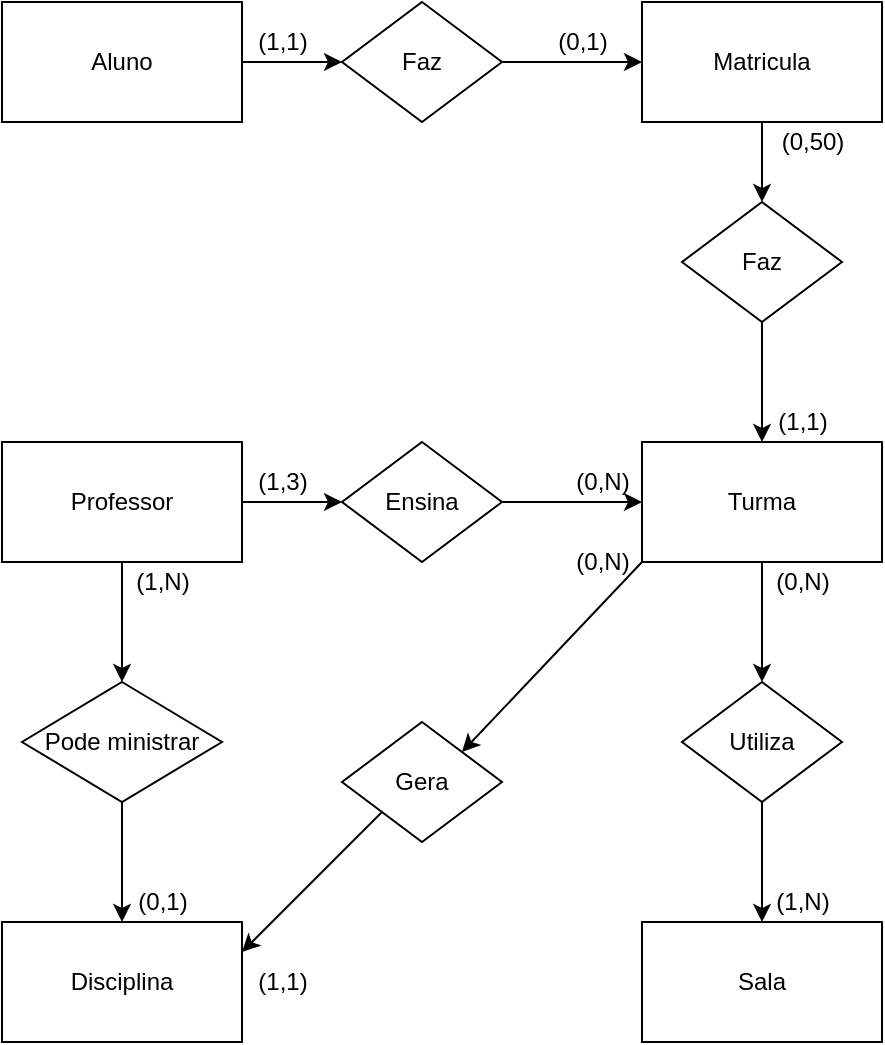 <mxfile version="17.1.3" type="github">
  <diagram id="nRYra_nyQCXSe4IzLTbZ" name="Page-1">
    <mxGraphModel dx="1108" dy="450" grid="1" gridSize="10" guides="1" tooltips="1" connect="1" arrows="1" fold="1" page="1" pageScale="1" pageWidth="827" pageHeight="1169" math="0" shadow="0">
      <root>
        <mxCell id="0" />
        <mxCell id="1" parent="0" />
        <mxCell id="HHRPNql9iZ0X4Br_xsMX-16" style="edgeStyle=orthogonalEdgeStyle;rounded=0;orthogonalLoop=1;jettySize=auto;html=1;exitX=1;exitY=0.5;exitDx=0;exitDy=0;" edge="1" parent="1" source="HHRPNql9iZ0X4Br_xsMX-13" target="HHRPNql9iZ0X4Br_xsMX-14">
          <mxGeometry relative="1" as="geometry" />
        </mxCell>
        <mxCell id="HHRPNql9iZ0X4Br_xsMX-13" value="Aluno" style="rounded=0;whiteSpace=wrap;html=1;" vertex="1" parent="1">
          <mxGeometry x="40" y="20" width="120" height="60" as="geometry" />
        </mxCell>
        <mxCell id="HHRPNql9iZ0X4Br_xsMX-17" style="edgeStyle=orthogonalEdgeStyle;rounded=0;orthogonalLoop=1;jettySize=auto;html=1;exitX=1;exitY=0.5;exitDx=0;exitDy=0;entryX=0;entryY=0.5;entryDx=0;entryDy=0;" edge="1" parent="1" source="HHRPNql9iZ0X4Br_xsMX-14" target="HHRPNql9iZ0X4Br_xsMX-15">
          <mxGeometry relative="1" as="geometry" />
        </mxCell>
        <mxCell id="HHRPNql9iZ0X4Br_xsMX-14" value="Faz" style="rhombus;whiteSpace=wrap;html=1;" vertex="1" parent="1">
          <mxGeometry x="210" y="20" width="80" height="60" as="geometry" />
        </mxCell>
        <mxCell id="HHRPNql9iZ0X4Br_xsMX-20" style="edgeStyle=orthogonalEdgeStyle;rounded=0;orthogonalLoop=1;jettySize=auto;html=1;exitX=0.5;exitY=1;exitDx=0;exitDy=0;" edge="1" parent="1" source="HHRPNql9iZ0X4Br_xsMX-15" target="HHRPNql9iZ0X4Br_xsMX-19">
          <mxGeometry relative="1" as="geometry" />
        </mxCell>
        <mxCell id="HHRPNql9iZ0X4Br_xsMX-15" value="Matricula" style="rounded=0;whiteSpace=wrap;html=1;" vertex="1" parent="1">
          <mxGeometry x="360" y="20" width="120" height="60" as="geometry" />
        </mxCell>
        <mxCell id="HHRPNql9iZ0X4Br_xsMX-26" style="edgeStyle=orthogonalEdgeStyle;rounded=0;orthogonalLoop=1;jettySize=auto;html=1;exitX=0.5;exitY=1;exitDx=0;exitDy=0;" edge="1" parent="1" source="HHRPNql9iZ0X4Br_xsMX-19" target="HHRPNql9iZ0X4Br_xsMX-25">
          <mxGeometry relative="1" as="geometry" />
        </mxCell>
        <mxCell id="HHRPNql9iZ0X4Br_xsMX-19" value="Faz" style="rhombus;whiteSpace=wrap;html=1;" vertex="1" parent="1">
          <mxGeometry x="380" y="120" width="80" height="60" as="geometry" />
        </mxCell>
        <mxCell id="HHRPNql9iZ0X4Br_xsMX-21" value="(1,1)" style="text;html=1;align=center;verticalAlign=middle;resizable=0;points=[];autosize=1;strokeColor=none;fillColor=none;" vertex="1" parent="1">
          <mxGeometry x="160" y="30" width="40" height="20" as="geometry" />
        </mxCell>
        <mxCell id="HHRPNql9iZ0X4Br_xsMX-22" value="(0,1)" style="text;html=1;align=center;verticalAlign=middle;resizable=0;points=[];autosize=1;strokeColor=none;fillColor=none;" vertex="1" parent="1">
          <mxGeometry x="310" y="30" width="40" height="20" as="geometry" />
        </mxCell>
        <mxCell id="HHRPNql9iZ0X4Br_xsMX-27" style="edgeStyle=orthogonalEdgeStyle;rounded=0;orthogonalLoop=1;jettySize=auto;html=1;exitX=1;exitY=0.5;exitDx=0;exitDy=0;entryX=0;entryY=0.5;entryDx=0;entryDy=0;" edge="1" parent="1" source="HHRPNql9iZ0X4Br_xsMX-23" target="HHRPNql9iZ0X4Br_xsMX-24">
          <mxGeometry relative="1" as="geometry" />
        </mxCell>
        <mxCell id="HHRPNql9iZ0X4Br_xsMX-30" style="edgeStyle=orthogonalEdgeStyle;rounded=0;orthogonalLoop=1;jettySize=auto;html=1;exitX=0.5;exitY=1;exitDx=0;exitDy=0;entryX=0.5;entryY=0;entryDx=0;entryDy=0;" edge="1" parent="1" source="HHRPNql9iZ0X4Br_xsMX-23" target="HHRPNql9iZ0X4Br_xsMX-29">
          <mxGeometry relative="1" as="geometry" />
        </mxCell>
        <mxCell id="HHRPNql9iZ0X4Br_xsMX-23" value="Professor" style="rounded=0;whiteSpace=wrap;html=1;" vertex="1" parent="1">
          <mxGeometry x="40" y="240" width="120" height="60" as="geometry" />
        </mxCell>
        <mxCell id="HHRPNql9iZ0X4Br_xsMX-28" style="edgeStyle=orthogonalEdgeStyle;rounded=0;orthogonalLoop=1;jettySize=auto;html=1;exitX=1;exitY=0.5;exitDx=0;exitDy=0;entryX=0;entryY=0.5;entryDx=0;entryDy=0;" edge="1" parent="1" source="HHRPNql9iZ0X4Br_xsMX-24" target="HHRPNql9iZ0X4Br_xsMX-25">
          <mxGeometry relative="1" as="geometry" />
        </mxCell>
        <mxCell id="HHRPNql9iZ0X4Br_xsMX-24" value="Ensina" style="rhombus;whiteSpace=wrap;html=1;" vertex="1" parent="1">
          <mxGeometry x="210" y="240" width="80" height="60" as="geometry" />
        </mxCell>
        <mxCell id="HHRPNql9iZ0X4Br_xsMX-35" style="edgeStyle=orthogonalEdgeStyle;rounded=0;orthogonalLoop=1;jettySize=auto;html=1;exitX=0.5;exitY=1;exitDx=0;exitDy=0;entryX=0.5;entryY=0;entryDx=0;entryDy=0;" edge="1" parent="1" source="HHRPNql9iZ0X4Br_xsMX-25" target="HHRPNql9iZ0X4Br_xsMX-34">
          <mxGeometry relative="1" as="geometry" />
        </mxCell>
        <mxCell id="HHRPNql9iZ0X4Br_xsMX-25" value="Turma" style="rounded=0;whiteSpace=wrap;html=1;" vertex="1" parent="1">
          <mxGeometry x="360" y="240" width="120" height="60" as="geometry" />
        </mxCell>
        <mxCell id="HHRPNql9iZ0X4Br_xsMX-32" style="edgeStyle=orthogonalEdgeStyle;rounded=0;orthogonalLoop=1;jettySize=auto;html=1;exitX=0.5;exitY=1;exitDx=0;exitDy=0;entryX=0.5;entryY=0;entryDx=0;entryDy=0;" edge="1" parent="1" source="HHRPNql9iZ0X4Br_xsMX-29" target="HHRPNql9iZ0X4Br_xsMX-31">
          <mxGeometry relative="1" as="geometry" />
        </mxCell>
        <mxCell id="HHRPNql9iZ0X4Br_xsMX-29" value="Pode ministrar" style="rhombus;whiteSpace=wrap;html=1;" vertex="1" parent="1">
          <mxGeometry x="50" y="360" width="100" height="60" as="geometry" />
        </mxCell>
        <mxCell id="HHRPNql9iZ0X4Br_xsMX-31" value="Disciplina" style="rounded=0;whiteSpace=wrap;html=1;" vertex="1" parent="1">
          <mxGeometry x="40" y="480" width="120" height="60" as="geometry" />
        </mxCell>
        <mxCell id="HHRPNql9iZ0X4Br_xsMX-37" style="edgeStyle=orthogonalEdgeStyle;rounded=0;orthogonalLoop=1;jettySize=auto;html=1;exitX=0.5;exitY=1;exitDx=0;exitDy=0;entryX=0.5;entryY=0;entryDx=0;entryDy=0;" edge="1" parent="1" source="HHRPNql9iZ0X4Br_xsMX-34" target="HHRPNql9iZ0X4Br_xsMX-36">
          <mxGeometry relative="1" as="geometry" />
        </mxCell>
        <mxCell id="HHRPNql9iZ0X4Br_xsMX-34" value="Utiliza" style="rhombus;whiteSpace=wrap;html=1;" vertex="1" parent="1">
          <mxGeometry x="380" y="360" width="80" height="60" as="geometry" />
        </mxCell>
        <mxCell id="HHRPNql9iZ0X4Br_xsMX-36" value="Sala" style="rounded=0;whiteSpace=wrap;html=1;" vertex="1" parent="1">
          <mxGeometry x="360" y="480" width="120" height="60" as="geometry" />
        </mxCell>
        <mxCell id="HHRPNql9iZ0X4Br_xsMX-41" value="Gera" style="rhombus;whiteSpace=wrap;html=1;" vertex="1" parent="1">
          <mxGeometry x="210" y="380" width="80" height="60" as="geometry" />
        </mxCell>
        <mxCell id="HHRPNql9iZ0X4Br_xsMX-43" value="" style="endArrow=classic;html=1;rounded=0;entryX=1;entryY=0;entryDx=0;entryDy=0;exitX=0;exitY=1;exitDx=0;exitDy=0;" edge="1" parent="1" source="HHRPNql9iZ0X4Br_xsMX-25" target="HHRPNql9iZ0X4Br_xsMX-41">
          <mxGeometry width="50" height="50" relative="1" as="geometry">
            <mxPoint x="280" y="360" as="sourcePoint" />
            <mxPoint x="330" y="310" as="targetPoint" />
          </mxGeometry>
        </mxCell>
        <mxCell id="HHRPNql9iZ0X4Br_xsMX-44" value="" style="endArrow=classic;html=1;rounded=0;entryX=1;entryY=0.25;entryDx=0;entryDy=0;" edge="1" parent="1" target="HHRPNql9iZ0X4Br_xsMX-31">
          <mxGeometry width="50" height="50" relative="1" as="geometry">
            <mxPoint x="230" y="425" as="sourcePoint" />
            <mxPoint x="190" y="460" as="targetPoint" />
          </mxGeometry>
        </mxCell>
        <mxCell id="HHRPNql9iZ0X4Br_xsMX-46" value="(0,50)" style="text;html=1;align=center;verticalAlign=middle;resizable=0;points=[];autosize=1;strokeColor=none;fillColor=none;" vertex="1" parent="1">
          <mxGeometry x="420" y="80" width="50" height="20" as="geometry" />
        </mxCell>
        <mxCell id="HHRPNql9iZ0X4Br_xsMX-47" value="(1,3)" style="text;html=1;align=center;verticalAlign=middle;resizable=0;points=[];autosize=1;strokeColor=none;fillColor=none;" vertex="1" parent="1">
          <mxGeometry x="160" y="250" width="40" height="20" as="geometry" />
        </mxCell>
        <mxCell id="HHRPNql9iZ0X4Br_xsMX-48" value="(0,1)" style="text;html=1;align=center;verticalAlign=middle;resizable=0;points=[];autosize=1;strokeColor=none;fillColor=none;" vertex="1" parent="1">
          <mxGeometry x="100" y="460" width="40" height="20" as="geometry" />
        </mxCell>
        <mxCell id="HHRPNql9iZ0X4Br_xsMX-49" value="(1,N)" style="text;html=1;align=center;verticalAlign=middle;resizable=0;points=[];autosize=1;strokeColor=none;fillColor=none;" vertex="1" parent="1">
          <mxGeometry x="100" y="300" width="40" height="20" as="geometry" />
        </mxCell>
        <mxCell id="HHRPNql9iZ0X4Br_xsMX-50" value="(0,N)" style="text;html=1;align=center;verticalAlign=middle;resizable=0;points=[];autosize=1;strokeColor=none;fillColor=none;" vertex="1" parent="1">
          <mxGeometry x="320" y="250" width="40" height="20" as="geometry" />
        </mxCell>
        <mxCell id="HHRPNql9iZ0X4Br_xsMX-51" value="(1,N)" style="text;html=1;align=center;verticalAlign=middle;resizable=0;points=[];autosize=1;strokeColor=none;fillColor=none;" vertex="1" parent="1">
          <mxGeometry x="420" y="460" width="40" height="20" as="geometry" />
        </mxCell>
        <mxCell id="HHRPNql9iZ0X4Br_xsMX-52" value="(0,N)" style="text;html=1;align=center;verticalAlign=middle;resizable=0;points=[];autosize=1;strokeColor=none;fillColor=none;" vertex="1" parent="1">
          <mxGeometry x="420" y="300" width="40" height="20" as="geometry" />
        </mxCell>
        <mxCell id="HHRPNql9iZ0X4Br_xsMX-53" value="(1,1)" style="text;html=1;align=center;verticalAlign=middle;resizable=0;points=[];autosize=1;strokeColor=none;fillColor=none;" vertex="1" parent="1">
          <mxGeometry x="420" y="220" width="40" height="20" as="geometry" />
        </mxCell>
        <mxCell id="HHRPNql9iZ0X4Br_xsMX-54" value="(1,1)" style="text;html=1;align=center;verticalAlign=middle;resizable=0;points=[];autosize=1;strokeColor=none;fillColor=none;" vertex="1" parent="1">
          <mxGeometry x="160" y="500" width="40" height="20" as="geometry" />
        </mxCell>
        <mxCell id="HHRPNql9iZ0X4Br_xsMX-55" value="(0,N)" style="text;html=1;align=center;verticalAlign=middle;resizable=0;points=[];autosize=1;strokeColor=none;fillColor=none;" vertex="1" parent="1">
          <mxGeometry x="320" y="290" width="40" height="20" as="geometry" />
        </mxCell>
      </root>
    </mxGraphModel>
  </diagram>
</mxfile>
